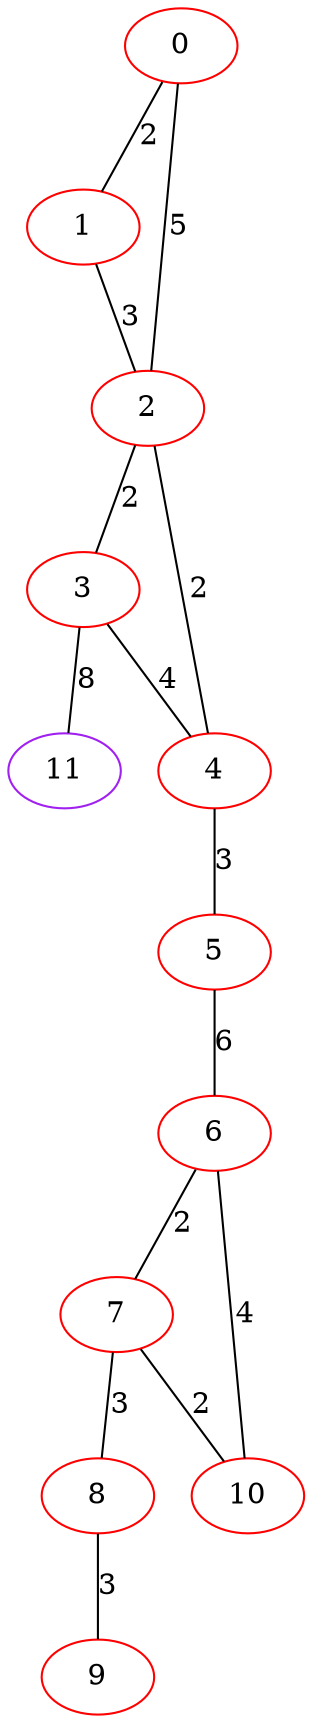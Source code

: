 graph "" {
0 [color=red, weight=1];
1 [color=red, weight=1];
2 [color=red, weight=1];
3 [color=red, weight=1];
4 [color=red, weight=1];
5 [color=red, weight=1];
6 [color=red, weight=1];
7 [color=red, weight=1];
8 [color=red, weight=1];
9 [color=red, weight=1];
10 [color=red, weight=1];
11 [color=purple, weight=4];
0 -- 1  [key=0, label=2];
0 -- 2  [key=0, label=5];
1 -- 2  [key=0, label=3];
2 -- 3  [key=0, label=2];
2 -- 4  [key=0, label=2];
3 -- 11  [key=0, label=8];
3 -- 4  [key=0, label=4];
4 -- 5  [key=0, label=3];
5 -- 6  [key=0, label=6];
6 -- 10  [key=0, label=4];
6 -- 7  [key=0, label=2];
7 -- 8  [key=0, label=3];
7 -- 10  [key=0, label=2];
8 -- 9  [key=0, label=3];
}
